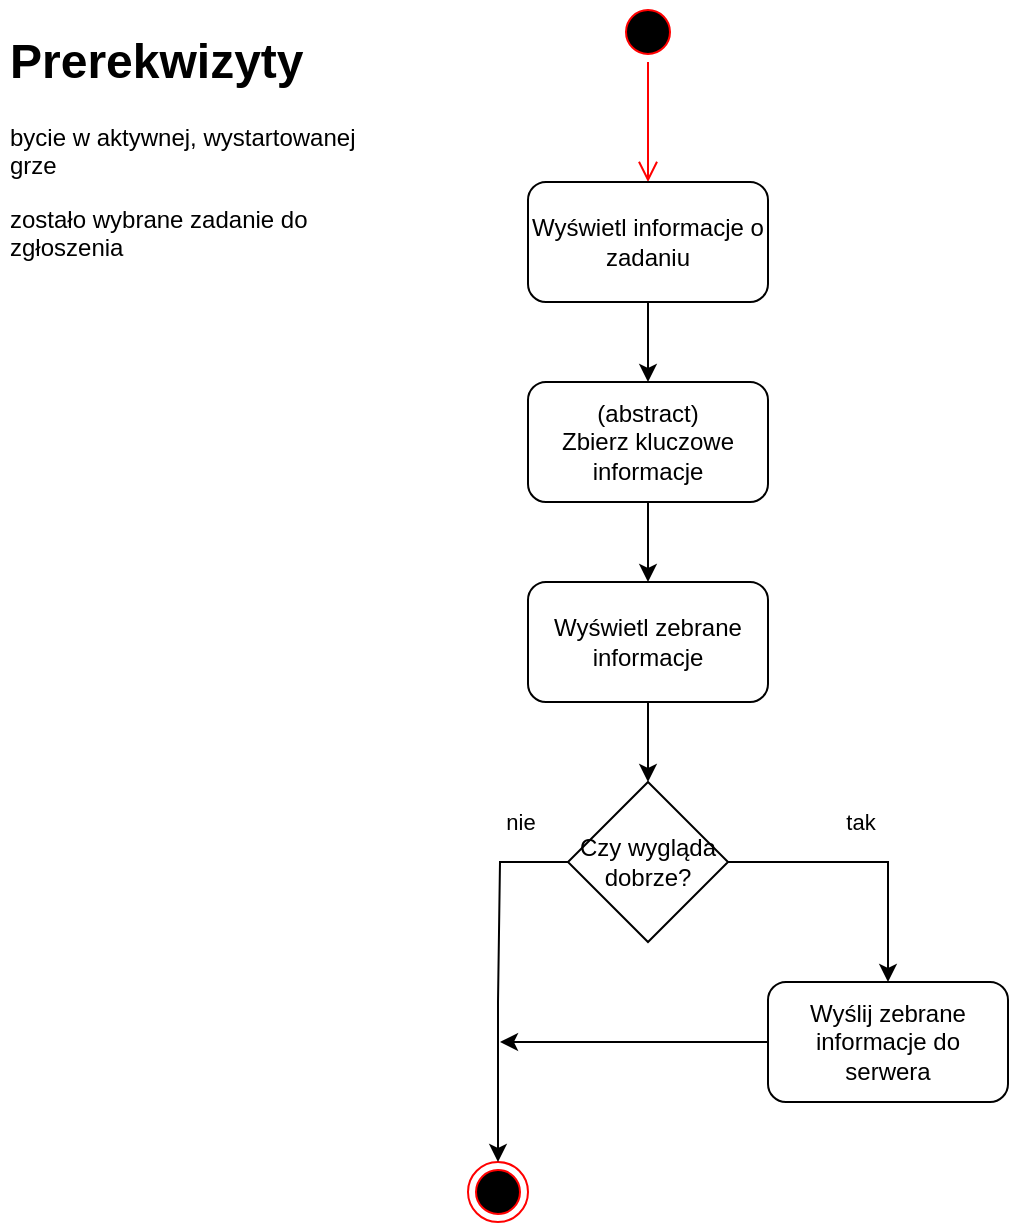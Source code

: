 <mxfile version="20.4.1" type="device"><diagram id="SLIaBahpRs2YSKI8DJdh" name="Page-1"><mxGraphModel dx="1102" dy="725" grid="1" gridSize="10" guides="1" tooltips="1" connect="1" arrows="1" fold="1" page="1" pageScale="1" pageWidth="827" pageHeight="1169" math="0" shadow="0"><root><mxCell id="0"/><mxCell id="1" parent="0"/><mxCell id="Bv8gO3CK-mdPzcTcAs2_-1" value="" style="ellipse;html=1;shape=startState;fillColor=#000000;strokeColor=#ff0000;" vertex="1" parent="1"><mxGeometry x="399" y="20" width="30" height="30" as="geometry"/></mxCell><mxCell id="Bv8gO3CK-mdPzcTcAs2_-2" value="" style="edgeStyle=orthogonalEdgeStyle;html=1;verticalAlign=bottom;endArrow=open;endSize=8;strokeColor=#ff0000;rounded=0;" edge="1" source="Bv8gO3CK-mdPzcTcAs2_-1" parent="1"><mxGeometry relative="1" as="geometry"><mxPoint x="414" y="110" as="targetPoint"/></mxGeometry></mxCell><mxCell id="Bv8gO3CK-mdPzcTcAs2_-7" value="" style="edgeStyle=orthogonalEdgeStyle;rounded=0;orthogonalLoop=1;jettySize=auto;html=1;" edge="1" parent="1" source="Bv8gO3CK-mdPzcTcAs2_-4" target="Bv8gO3CK-mdPzcTcAs2_-6"><mxGeometry relative="1" as="geometry"/></mxCell><mxCell id="Bv8gO3CK-mdPzcTcAs2_-4" value="Wyświetl informacje o zadaniu" style="rounded=1;whiteSpace=wrap;html=1;" vertex="1" parent="1"><mxGeometry x="354" y="110" width="120" height="60" as="geometry"/></mxCell><mxCell id="Bv8gO3CK-mdPzcTcAs2_-5" value="&lt;h1&gt;Prerekwizyty&lt;/h1&gt;&lt;p&gt;bycie w aktywnej, wystartowanej grze&lt;/p&gt;&lt;p&gt;zostało wybrane zadanie do zgłoszenia&lt;br&gt;&lt;/p&gt;" style="text;html=1;strokeColor=none;fillColor=none;spacing=5;spacingTop=-20;whiteSpace=wrap;overflow=hidden;rounded=0;" vertex="1" parent="1"><mxGeometry x="90" y="30" width="190" height="120" as="geometry"/></mxCell><mxCell id="Bv8gO3CK-mdPzcTcAs2_-13" value="" style="edgeStyle=orthogonalEdgeStyle;rounded=0;orthogonalLoop=1;jettySize=auto;html=1;" edge="1" parent="1" source="Bv8gO3CK-mdPzcTcAs2_-6" target="Bv8gO3CK-mdPzcTcAs2_-8"><mxGeometry relative="1" as="geometry"/></mxCell><mxCell id="Bv8gO3CK-mdPzcTcAs2_-6" value="&lt;div&gt;(abstract)&lt;/div&gt;&lt;div&gt;Zbierz kluczowe informacje&lt;br&gt;&lt;/div&gt;" style="rounded=1;whiteSpace=wrap;html=1;" vertex="1" parent="1"><mxGeometry x="354" y="210" width="120" height="60" as="geometry"/></mxCell><mxCell id="Bv8gO3CK-mdPzcTcAs2_-15" value="" style="edgeStyle=orthogonalEdgeStyle;rounded=0;orthogonalLoop=1;jettySize=auto;html=1;" edge="1" parent="1" source="Bv8gO3CK-mdPzcTcAs2_-8" target="Bv8gO3CK-mdPzcTcAs2_-9"><mxGeometry relative="1" as="geometry"/></mxCell><mxCell id="Bv8gO3CK-mdPzcTcAs2_-8" value="Wyświetl zebrane informacje" style="rounded=1;whiteSpace=wrap;html=1;" vertex="1" parent="1"><mxGeometry x="354" y="310" width="120" height="60" as="geometry"/></mxCell><mxCell id="Bv8gO3CK-mdPzcTcAs2_-9" value="Czy wygląda dobrze?" style="rhombus;whiteSpace=wrap;html=1;" vertex="1" parent="1"><mxGeometry x="374" y="410" width="80" height="80" as="geometry"/></mxCell><mxCell id="Bv8gO3CK-mdPzcTcAs2_-14" value="Wyślij zebrane informacje do serwera" style="rounded=1;whiteSpace=wrap;html=1;" vertex="1" parent="1"><mxGeometry x="474" y="510" width="120" height="60" as="geometry"/></mxCell><mxCell id="Bv8gO3CK-mdPzcTcAs2_-16" value="tak" style="endArrow=classic;html=1;rounded=0;exitX=1;exitY=0.5;exitDx=0;exitDy=0;entryX=0.5;entryY=0;entryDx=0;entryDy=0;" edge="1" parent="1" source="Bv8gO3CK-mdPzcTcAs2_-9" target="Bv8gO3CK-mdPzcTcAs2_-14"><mxGeometry x="-0.057" y="20" width="50" height="50" relative="1" as="geometry"><mxPoint x="390" y="400" as="sourcePoint"/><mxPoint x="440" y="350" as="targetPoint"/><Array as="points"><mxPoint x="534" y="450"/></Array><mxPoint as="offset"/></mxGeometry></mxCell><mxCell id="Bv8gO3CK-mdPzcTcAs2_-18" value="" style="endArrow=classic;html=1;rounded=0;exitX=0;exitY=0.5;exitDx=0;exitDy=0;" edge="1" parent="1" source="Bv8gO3CK-mdPzcTcAs2_-14"><mxGeometry width="50" height="50" relative="1" as="geometry"><mxPoint x="470" y="540" as="sourcePoint"/><mxPoint x="340" y="540" as="targetPoint"/></mxGeometry></mxCell><mxCell id="Bv8gO3CK-mdPzcTcAs2_-20" value="" style="ellipse;html=1;shape=endState;fillColor=#000000;strokeColor=#ff0000;" vertex="1" parent="1"><mxGeometry x="324" y="600" width="30" height="30" as="geometry"/></mxCell><mxCell id="Bv8gO3CK-mdPzcTcAs2_-21" value="nie" style="endArrow=classic;html=1;rounded=0;exitX=0;exitY=0.5;exitDx=0;exitDy=0;entryX=0.5;entryY=0;entryDx=0;entryDy=0;" edge="1" parent="1" source="Bv8gO3CK-mdPzcTcAs2_-9" target="Bv8gO3CK-mdPzcTcAs2_-20"><mxGeometry x="-0.739" y="-20" width="50" height="50" relative="1" as="geometry"><mxPoint x="354" y="450" as="sourcePoint"/><mxPoint x="420" y="350" as="targetPoint"/><Array as="points"><mxPoint x="340" y="450"/><mxPoint x="339" y="520"/></Array><mxPoint as="offset"/></mxGeometry></mxCell></root></mxGraphModel></diagram></mxfile>